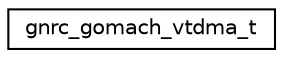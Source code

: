 digraph "Graphical Class Hierarchy"
{
 // LATEX_PDF_SIZE
  edge [fontname="Helvetica",fontsize="10",labelfontname="Helvetica",labelfontsize="10"];
  node [fontname="Helvetica",fontsize="10",shape=record];
  rankdir="LR";
  Node0 [label="gnrc_gomach_vtdma_t",height=0.2,width=0.4,color="black", fillcolor="white", style="filled",URL="$structgnrc__gomach__vtdma__t.html",tooltip="Sender's vTDMA (dynamic slots allocation) management unit."];
}
